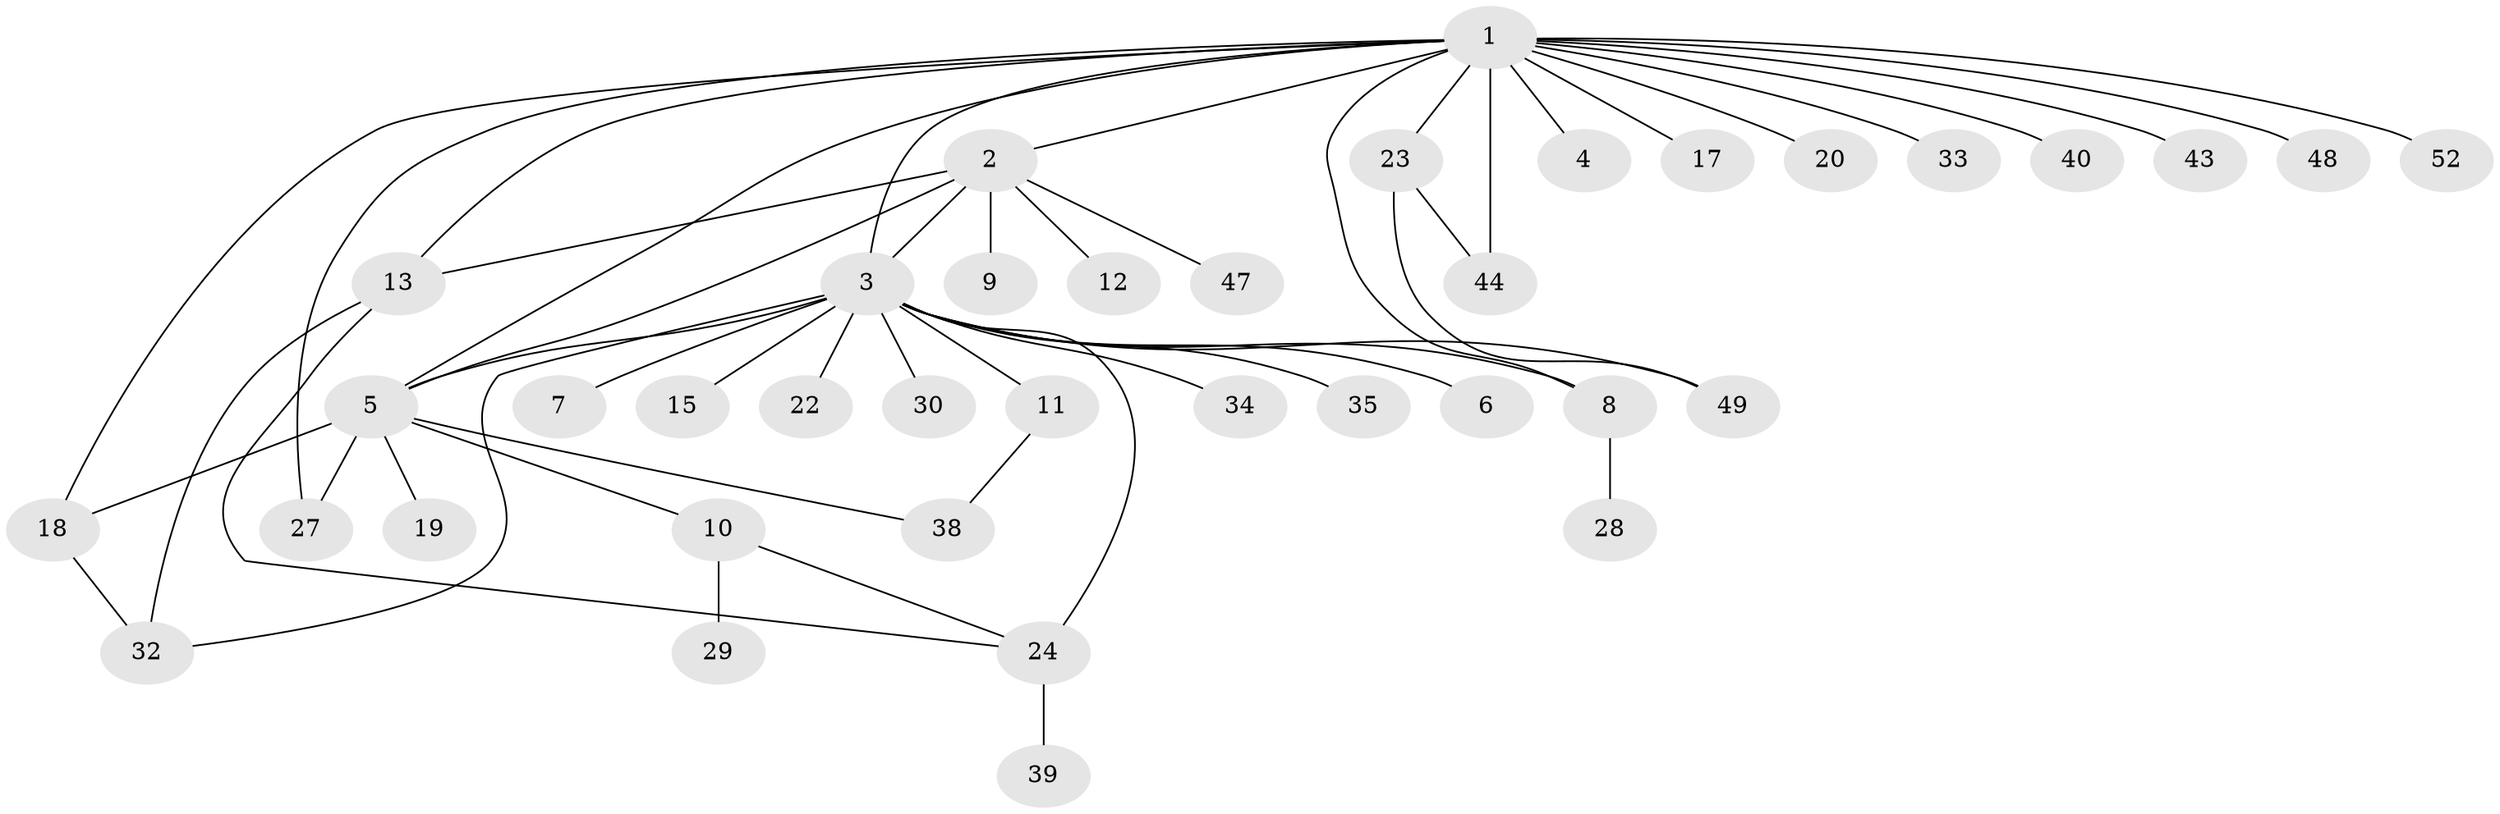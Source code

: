 // Generated by graph-tools (version 1.1) at 2025/51/02/27/25 19:51:59]
// undirected, 38 vertices, 51 edges
graph export_dot {
graph [start="1"]
  node [color=gray90,style=filled];
  1 [super="+45"];
  2 [super="+42"];
  3 [super="+16"];
  4;
  5 [super="+41"];
  6;
  7;
  8 [super="+25"];
  9;
  10;
  11;
  12;
  13 [super="+14"];
  15 [super="+21"];
  17;
  18 [super="+46"];
  19 [super="+26"];
  20;
  22;
  23 [super="+37"];
  24 [super="+36"];
  27 [super="+31"];
  28;
  29;
  30;
  32;
  33;
  34;
  35;
  38;
  39;
  40;
  43;
  44 [super="+51"];
  47;
  48;
  49 [super="+50"];
  52;
  1 -- 2;
  1 -- 3;
  1 -- 4;
  1 -- 5;
  1 -- 8;
  1 -- 13;
  1 -- 17;
  1 -- 18;
  1 -- 20;
  1 -- 23;
  1 -- 27;
  1 -- 33;
  1 -- 40;
  1 -- 43;
  1 -- 44;
  1 -- 48;
  1 -- 52;
  2 -- 9;
  2 -- 12;
  2 -- 13;
  2 -- 47;
  2 -- 3;
  2 -- 5;
  3 -- 5;
  3 -- 6;
  3 -- 7;
  3 -- 8 [weight=2];
  3 -- 11;
  3 -- 15 [weight=2];
  3 -- 22;
  3 -- 24 [weight=2];
  3 -- 30;
  3 -- 34;
  3 -- 32;
  3 -- 35;
  3 -- 49;
  5 -- 10;
  5 -- 18;
  5 -- 19;
  5 -- 38;
  5 -- 27;
  8 -- 28;
  10 -- 24;
  10 -- 29;
  11 -- 38;
  13 -- 32;
  13 -- 24;
  18 -- 32;
  23 -- 44;
  23 -- 49;
  24 -- 39;
}
